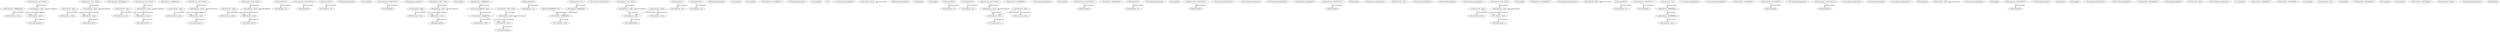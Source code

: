digraph "" {
"[251] add" [label="[251] add(['eax', 'eax'])"];
"[138] cmp" [label="[138] cmp(['ecx0x1'])"];
"[143] mov" [label="[143] mov(['edi', '0xb7f8be40'])"];
"[303] sub" [label="[303] sub(['ecx', 'eax'])"];
"[86] mov" [label="[86] mov(['ecx', '[0xbffff49c]'])"];
"[312] mov" [label="[312] mov(['ecx', 'edx'])"];
"[263] mov" [label="[263] mov(['eax', 'ecx'])"];
"[139] push" [label="[139] push(['0x1'])"];
"[281] mov" [label="[281] mov(['ebp', '3435973837'])"];
"[255] push" [label="[255] push(['0x5'])"];
"[307] jne" [label="[307] jne(['index_diverge'])"];
"[287] pushfd" [label="[287] pushfd([])"];
"[271] cmp" [label="[271] cmp(['ecx0x1'])"];
"[132] mul" [label="[132] mul(['ebp'])"];
"[324] jne" [label="[324] jne(['index_diverge'])"];
"[280] mov" [label="[280] mov(['eax', 'ecx'])"];
"[253] pushfd" [label="[253] pushfd([])"];
"[118] add" [label="[118] add(['eax', 'eax'])"];
"[308] add" [label="[308] add(['esp', '4'])"];
"[112] mov" [label="[112] mov(['ecx', '[0xbfffef70]'])"];
"[211] cmp" [label="[211] cmp(['eax', '0x1'])"];
"[22] call-stat64_recheck" [label="[22] call-stat64_recheck(['eax'])"];
"[151] lea" [label="[151] lea(['eax', ['edx', 'edx']])"];
"[289] push" [label="[289] push(['0x7'])"];
"[272] push" [label="[272] push(['0x6'])"];
"[136] sub" [label="[136] sub(['ecx', 'eax'])"];
"[140] jne" [label="[140] jne(['index_diverge'])"];
"[270] pushfd" [label="[270] pushfd([])"];
"[275] popfd" [label="[275] popfd([])"];
"[177] mov" [label="[177] mov(['edi', '0xb7f8be40'])"];
"[273] jne" [label="[273] jne(['index_diverge'])"];
"[154] pushfd" [label="[154] pushfd([])"];
ROOT;
"[11] call-open_recheck" [label="[11] call-open_recheck(['eax'])"];
"[106] xor" [label="[106] xor(['eax', 'eax'])"];
"[130] mov" [label="[130] mov(['eax', 'ecx'])"];
"[290] jne" [label="[290] jne(['index_diverge'])"];
"[159] popfd" [label="[159] popfd([])"];
"[305] cmp" [label="[305] cmp(['ecx0x5'])"];
"[295] mov" [label="[295] mov(['ecx', 'edx'])"];
"[245] mov" [label="[245] mov(['ecx', '[0xbfffef70]'])"];
"[322] cmp" [label="[322] cmp(['ecx0x1'])"];
"[193] popfd" [label="[193] popfd([])"];
"[268] add" [label="[268] add(['eax', 'eax'])"];
"[192] add" [label="[192] add(['esp', '4'])"];
"[173] push" [label="[173] push(['0x3'])"];
"[170] sub" [label="[170] sub(['ecx', 'eax'])"];
"[314] mov" [label="[314] mov(['eax', 'ecx'])"];
"[310] mov" [label="[310] mov(['edi', '0xb7f8be40'])"];
"[13] call-open_recheck" [label="[13] call-open_recheck(['eax'])"];
"[285] add" [label="[285] add(['eax', 'eax'])"];
"[304] pushfd" [label="[304] pushfd([])"];
"[131] mov" [label="[131] mov(['ebp', '3435973837'])"];
"[172] cmp" [label="[172] cmp(['ecx0x5'])"];
"[175] add" [label="[175] add(['esp', '4'])"];
"[318] lea" [label="[318] lea(['eax', ['edx', 'edx']])"];
"[254] cmp" [label="[254] cmp(['ecx0x6'])"];
"[168] lea" [label="[168] lea(['eax', ['edx', 'edx']])"];
"[247] mov" [label="[247] mov(['ebp', '3435973837'])"];
"[57] mov" [label="[57] mov(['edi', '[0xbfffee74]'])"];
"[156] push" [label="[156] push(['0x2'])"];
"[23] call-open_recheck" [label="[23] call-open_recheck(['eax'])"];
"[309] popfd" [label="[309] popfd([])"];
"[298] mov" [label="[298] mov(['ebp', '3435973837'])"];
"[24] call-stat64_recheck" [label="[24] call-stat64_recheck(['eax'])"];
"[14] call-stat64_recheck" [label="[14] call-stat64_recheck(['eax'])"];
"[218] call-write_recheck" [label="[218] call-write_recheck(['eax'])"];
"[351] call-write_recheck" [label="[351] call-write_recheck(['eax'])"];
"[165] mov" [label="[165] mov(['ebp', '3435973837'])"];
"[145] mov" [label="[145] mov(['ecx', 'edx'])"];
"[120] pushfd" [label="[120] pushfd([])"];
"[134] lea" [label="[134] lea(['eax', ['edx', 'edx']])"];
"[10] call-access_recheck" [label="[10] call-access_recheck(['eax'])"];
"[196] mov" [label="[196] mov(['ecx', 'edx'])"];
"[19] call-open_recheck" [label="[19] call-open_recheck(['eax'])"];
"[256] jne" [label="[256] jne(['index_diverge'])"];
"[166] mul" [label="[166] mul(['ebp'])"];
"[31] call-fstat64_recheck" [label="[31] call-fstat64_recheck(['eax'])"];
"[179] mov" [label="[179] mov(['ecx', 'edx'])"];
"[306] push" [label="[306] push(['0x8'])"];
"[292] popfd" [label="[292] popfd([])"];
"[147] mov" [label="[147] mov(['eax', 'ecx'])"];
"[194] mov" [label="[194] mov(['edi', '0xb7f8be40'])"];
"[93] call-fstat64_recheck" [label="[93] call-fstat64_recheck(['eax'])"];
"[201] xor" [label="[201] xor(['edx', 'edx'])"];
"[248] mul" [label="[248] mul(['ebp'])"];
"[124] add" [label="[124] add(['esp', '4'])"];
"[320] sub" [label="[320] sub(['ecx', 'eax'])"];
"[246] mov" [label="[246] mov(['eax', 'ecx'])"];
"[278] mov" [label="[278] mov(['ecx', 'edx'])"];
"[274] add" [label="[274] add(['esp', '4'])"];
"[115] mul" [label="[115] mul(['ebp'])"];
"[340] or" [label="[340] or(['eax', '[0xbfffefd4]'])"];
"[186] add" [label="[186] add(['eax', 'eax'])"];
"[17] call-open_recheck" [label="[17] call-open_recheck(['eax'])"];
"[12] call-stat64_recheck" [label="[12] call-stat64_recheck(['eax'])"];
"[293] mov" [label="[293] mov(['edi', '0xb7f8be40'])"];
"[182] mov" [label="[182] mov(['ebp', '3435973837'])"];
"[257] add" [label="[257] add(['esp', '4'])"];
"[291] add" [label="[291] add(['esp', '4'])"];
"[121] cmp" [label="[121] cmp(['ecx0x6'])"];
"[209] mov" [label="[209] mov(['[0xbfffefd8]', '0'])"];
"[128] mov" [label="[128] mov(['ecx', 'edx'])"];
"[21] call-open_recheck" [label="[21] call-open_recheck(['eax'])"];
"[149] mul" [label="[149] mul(['ebp'])"];
"[282] mul" [label="[282] mul(['ebp'])"];
"[25] call-open_recheck" [label="[25] call-open_recheck(['eax'])"];
"[183] mul" [label="[183] mul(['ebp'])"];
"[123] jne" [label="[123] jne(['index_diverge'])"];
"[117] lea" [label="[117] lea(['eax', ['edx', 'edx']])"];
"[169] add" [label="[169] add(['eax', 'eax'])"];
"[319] add" [label="[319] add(['eax', 'eax'])"];
"[155] cmp" [label="[155] cmp(['ecx0x2'])"];
"[15] call-open_recheck" [label="[15] call-open_recheck(['eax'])"];
"[252] sub" [label="[252] sub(['ecx', 'eax'])"];
"[210] or" [label="[210] or(['eax', '[0xbfffefd8]'])"];
"[316] mul" [label="[316] mul(['ebp'])"];
"[297] mov" [label="[297] mov(['eax', 'ecx'])"];
"[153] sub" [label="[153] sub(['ecx', 'eax'])"];
"[239] xor" [label="[239] xor(['eax', 'eax'])"];
"[58] call-close_recheck" [label="[58] call-close_recheck(['eax'])"];
"[286] sub" [label="[286] sub(['ecx', 'eax'])"];
"[326] popfd" [label="[326] popfd([])"];
"[250] lea" [label="[250] lea(['eax', ['edx', 'edx']])"];
"[269] sub" [label="[269] sub(['ecx', 'eax'])"];
"[301] lea" [label="[301] lea(['eax', ['edx', 'edx']])"];
"[119] sub" [label="[119] sub(['ecx', 'eax'])"];
"[299] mul" [label="[299] mul(['ebp'])"];
"[190] push" [label="[190] push(['0x4'])"];
"[189] cmp" [label="[189] cmp(['ecx0x1'])"];
"[141] add" [label="[141] add(['esp', '4'])"];
"[135] add" [label="[135] add(['eax', 'eax'])"];
"[108] mov" [label="[108] mov(['eax', '[0xbfffefe4]'])"];
"[264] mov" [label="[264] mov(['ebp', '3435973837'])"];
"[164] mov" [label="[164] mov(['eax', 'ecx'])"];
"[187] sub" [label="[187] sub(['ecx', 'eax'])"];
"[152] add" [label="[152] add(['eax', 'eax'])"];
"[158] add" [label="[158] add(['esp', '4'])"];
"[114] mov" [label="[114] mov(['ebp', '3435973837'])"];
"[174] jne" [label="[174] jne(['index_diverge'])"];
"[110] mov" [label="[110] mov(['[0xbfffef70]', 'eax'])"];
"[148] mov" [label="[148] mov(['ebp', '3435973837'])"];
"[258] popfd" [label="[258] popfd([])"];
"[185] lea" [label="[185] lea(['eax', ['edx', 'edx']])"];
"[142] popfd" [label="[142] popfd([])"];
"[18] call-stat64_recheck" [label="[18] call-stat64_recheck(['eax'])"];
"[207] or" [label="[207] or(['eax', '[0xbfffefd4]'])"];
"[265] mul" [label="[265] mul(['ebp'])"];
"[26] call-read_recheck" [label="[26] call-read_recheck(['eax'])"];
"[126] mov" [label="[126] mov(['edi', '0xb7f8be40'])"];
"[157] jne" [label="[157] jne(['index_diverge'])"];
"[97] mov" [label="[97] mov(['edx', 'eax'])"];
"[20] call-stat64_recheck" [label="[20] call-stat64_recheck(['eax'])"];
"[288] cmp" [label="[288] cmp(['ecx0x2'])"];
"[171] pushfd" [label="[171] pushfd([])"];
"[344] cmp" [label="[344] cmp(['eax', '0x1'])"];
"[339] mov" [label="[339] mov(['eax', '0'])"];
"[343] or" [label="[343] or(['eax', '[0xbfffefd8]'])"];
"[88] mov" [label="[88] mov(['eax', '[0xbffff4a0]'])"];
"[160] mov" [label="[160] mov(['edi', '0xb7f8be40'])"];
"[206] mov" [label="[206] mov(['eax', '0'])"];
"[162] mov" [label="[162] mov(['ecx', 'edx'])"];
"[284] lea" [label="[284] lea(['eax', ['edx', 'edx']])"];
"[181] mov" [label="[181] mov(['eax', 'ecx'])"];
"[125] popfd" [label="[125] popfd([])"];
"[230] mov" [label="[230] mov(['edx', 'eax'])"];
"[176] popfd" [label="[176] popfd([])"];
"[276] mov" [label="[276] mov(['edi', '0xb7f8be40'])"];
"[321] pushfd" [label="[321] pushfd([])"];
"[267] lea" [label="[267] lea(['eax', ['edx', 'edx']])"];
"[302] add" [label="[302] add(['eax', 'eax'])"];
"[261] mov" [label="[261] mov(['ecx', 'edx'])"];
"[122] push" [label="[122] push(['0x0'])"];
"[137] pushfd" [label="[137] pushfd([])"];
"[259] mov" [label="[259] mov(['edi', '0xb7f8be40'])"];
"[191] jne" [label="[191] jne(['index_diverge'])"];
"[16] call-stat64_recheck" [label="[16] call-stat64_recheck(['eax'])"];
"[113] mov" [label="[113] mov(['eax', 'ecx'])"];
"[188] pushfd" [label="[188] pushfd([])"];
"[251] add" -> "[251] add"  [label="[251] add(eax)3"];
"[251] add" -> "[252] sub"  [label="[251] add(eax)3"];
"[303] sub" -> "[305] cmp"  [label="[303] sub(ecx)3"];
"[312] mov" -> "[314] mov"  [label="[312] mov(ecx)3"];
"[312] mov" -> "[320] sub"  [label="[312] mov(ecx)3"];
"[139] push" -> "[141] add"  [label="[139] push(esp)3"];
"[281] mov" -> "[282] mul"  [label="[281] mov(ebp)3"];
"[255] push" -> "[257] add"  [label="[255] push(esp)3"];
"[118] add" -> "[118] add"  [label="[118] add(eax)3"];
"[118] add" -> "[119] sub"  [label="[118] add(eax)3"];
"[112] mov" -> "[113] mov"  [label="[112] mov(ecx)3"];
"[112] mov" -> "[119] sub"  [label="[112] mov(ecx)3"];
"[151] lea" -> "[152] add"  [label="[151] lea(eax)3"];
"[289] push" -> "[291] add"  [label="[289] push(esp)3"];
"[272] push" -> "[274] add"  [label="[272] push(esp)3"];
"[136] sub" -> "[138] cmp"  [label="[136] sub(ecx)3"];
"[106] xor" -> "[106] xor"  [label="[106] xor(eax)3"];
"[295] mov" -> "[297] mov"  [label="[295] mov(ecx)3"];
"[295] mov" -> "[303] sub"  [label="[295] mov(ecx)3"];
"[245] mov" -> "[246] mov"  [label="[245] mov(ecx)3"];
"[245] mov" -> "[252] sub"  [label="[245] mov(ecx)3"];
"[268] add" -> "[268] add"  [label="[268] add(eax)3"];
"[268] add" -> "[269] sub"  [label="[268] add(eax)3"];
"[173] push" -> "[175] add"  [label="[173] push(esp)3"];
"[170] sub" -> "[172] cmp"  [label="[170] sub(ecx)3"];
"[285] add" -> "[285] add"  [label="[285] add(eax)3"];
"[285] add" -> "[286] sub"  [label="[285] add(eax)3"];
"[131] mov" -> "[132] mul"  [label="[131] mov(ebp)3"];
"[318] lea" -> "[319] add"  [label="[318] lea(eax)3"];
"[168] lea" -> "[169] add"  [label="[168] lea(eax)3"];
"[247] mov" -> "[248] mul"  [label="[247] mov(ebp)3"];
"[156] push" -> "[158] add"  [label="[156] push(esp)3"];
"[298] mov" -> "[299] mul"  [label="[298] mov(ebp)3"];
"[165] mov" -> "[166] mul"  [label="[165] mov(ebp)3"];
"[145] mov" -> "[147] mov"  [label="[145] mov(ecx)3"];
"[145] mov" -> "[153] sub"  [label="[145] mov(ecx)3"];
"[134] lea" -> "[135] add"  [label="[134] lea(eax)3"];
"[179] mov" -> "[181] mov"  [label="[179] mov(ecx)3"];
"[179] mov" -> "[187] sub"  [label="[179] mov(ecx)3"];
"[306] push" -> "[308] add"  [label="[306] push(esp)3"];
"[201] xor" -> "[201] xor"  [label="[201] xor(edx)3"];
"[320] sub" -> "[322] cmp"  [label="[320] sub(ecx)3"];
"[278] mov" -> "[280] mov"  [label="[278] mov(ecx)3"];
"[278] mov" -> "[286] sub"  [label="[278] mov(ecx)3"];
"[340] or" -> "[343] or"  [label="[340] or(eax)3"];
"[186] add" -> "[186] add"  [label="[186] add(eax)3"];
"[186] add" -> "[187] sub"  [label="[186] add(eax)3"];
"[182] mov" -> "[183] mul"  [label="[182] mov(ebp)3"];
"[209] mov" -> "[210] or"  [label="[209] mov(mem)3"];
"[128] mov" -> "[130] mov"  [label="[128] mov(ecx)3"];
"[128] mov" -> "[136] sub"  [label="[128] mov(ecx)3"];
"[117] lea" -> "[118] add"  [label="[117] lea(eax)3"];
"[169] add" -> "[169] add"  [label="[169] add(eax)3"];
"[169] add" -> "[170] sub"  [label="[169] add(eax)3"];
"[319] add" -> "[319] add"  [label="[319] add(eax)3"];
"[319] add" -> "[320] sub"  [label="[319] add(eax)3"];
"[252] sub" -> "[254] cmp"  [label="[252] sub(ecx)3"];
"[210] or" -> "[211] cmp"  [label="[210] or(eax)3"];
"[153] sub" -> "[155] cmp"  [label="[153] sub(ecx)3"];
"[239] xor" -> "[239] xor"  [label="[239] xor(eax)3"];
"[286] sub" -> "[288] cmp"  [label="[286] sub(ecx)3"];
"[250] lea" -> "[251] add"  [label="[250] lea(eax)3"];
"[269] sub" -> "[271] cmp"  [label="[269] sub(ecx)3"];
"[301] lea" -> "[302] add"  [label="[301] lea(eax)3"];
"[119] sub" -> "[121] cmp"  [label="[119] sub(ecx)3"];
"[190] push" -> "[192] add"  [label="[190] push(esp)3"];
"[135] add" -> "[135] add"  [label="[135] add(eax)3"];
"[135] add" -> "[136] sub"  [label="[135] add(eax)3"];
"[108] mov" -> "[110] mov"  [label="[108] mov(eax)3"];
"[264] mov" -> "[265] mul"  [label="[264] mov(ebp)3"];
"[187] sub" -> "[189] cmp"  [label="[187] sub(ecx)3"];
"[152] add" -> "[152] add"  [label="[152] add(eax)3"];
"[152] add" -> "[153] sub"  [label="[152] add(eax)3"];
"[114] mov" -> "[115] mul"  [label="[114] mov(ebp)3"];
"[110] mov" -> "[112] mov"  [label="[110] mov(mem)3"];
"[148] mov" -> "[149] mul"  [label="[148] mov(ebp)3"];
"[185] lea" -> "[186] add"  [label="[185] lea(eax)3"];
"[207] or" -> "[210] or"  [label="[207] or(eax)3"];
"[339] mov" -> "[340] or"  [label="[339] mov(eax)3"];
"[343] or" -> "[344] cmp"  [label="[343] or(eax)3"];
"[206] mov" -> "[207] or"  [label="[206] mov(eax)3"];
"[162] mov" -> "[164] mov"  [label="[162] mov(ecx)3"];
"[162] mov" -> "[170] sub"  [label="[162] mov(ecx)3"];
"[284] lea" -> "[285] add"  [label="[284] lea(eax)3"];
"[267] lea" -> "[268] add"  [label="[267] lea(eax)3"];
"[302] add" -> "[302] add"  [label="[302] add(eax)3"];
"[302] add" -> "[303] sub"  [label="[302] add(eax)3"];
"[261] mov" -> "[263] mov"  [label="[261] mov(ecx)3"];
"[261] mov" -> "[269] sub"  [label="[261] mov(ecx)3"];
"[122] push" -> "[124] add"  [label="[122] push(esp)3"];
}

